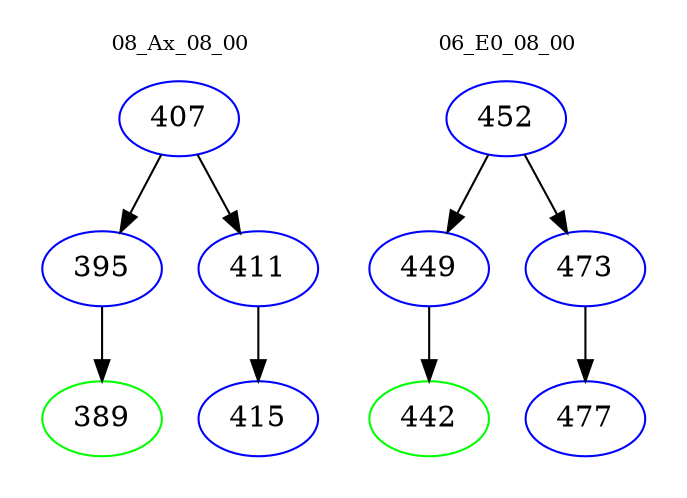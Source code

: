 digraph{
subgraph cluster_0 {
color = white
label = "08_Ax_08_00";
fontsize=10;
T0_407 [label="407", color="blue"]
T0_407 -> T0_395 [color="black"]
T0_395 [label="395", color="blue"]
T0_395 -> T0_389 [color="black"]
T0_389 [label="389", color="green"]
T0_407 -> T0_411 [color="black"]
T0_411 [label="411", color="blue"]
T0_411 -> T0_415 [color="black"]
T0_415 [label="415", color="blue"]
}
subgraph cluster_1 {
color = white
label = "06_E0_08_00";
fontsize=10;
T1_452 [label="452", color="blue"]
T1_452 -> T1_449 [color="black"]
T1_449 [label="449", color="blue"]
T1_449 -> T1_442 [color="black"]
T1_442 [label="442", color="green"]
T1_452 -> T1_473 [color="black"]
T1_473 [label="473", color="blue"]
T1_473 -> T1_477 [color="black"]
T1_477 [label="477", color="blue"]
}
}
